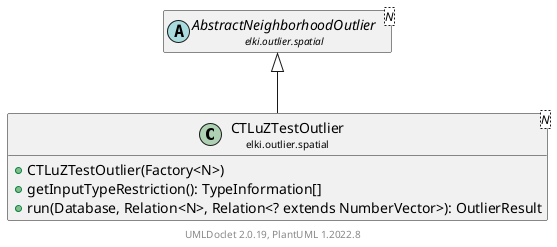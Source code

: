 @startuml
    remove .*\.(Instance|Par|Parameterizer|Factory)$
    set namespaceSeparator none
    hide empty fields
    hide empty methods

    class "<size:14>CTLuZTestOutlier\n<size:10>elki.outlier.spatial" as elki.outlier.spatial.CTLuZTestOutlier<N> [[CTLuZTestOutlier.html]] {
        +CTLuZTestOutlier(Factory<N>)
        +getInputTypeRestriction(): TypeInformation[]
        +run(Database, Relation<N>, Relation<? extends NumberVector>): OutlierResult
    }

    abstract class "<size:14>AbstractNeighborhoodOutlier\n<size:10>elki.outlier.spatial" as elki.outlier.spatial.AbstractNeighborhoodOutlier<N> [[AbstractNeighborhoodOutlier.html]]
    class "<size:14>CTLuZTestOutlier.Par\n<size:10>elki.outlier.spatial" as elki.outlier.spatial.CTLuZTestOutlier.Par<N>

    elki.outlier.spatial.AbstractNeighborhoodOutlier <|-- elki.outlier.spatial.CTLuZTestOutlier
    elki.outlier.spatial.CTLuZTestOutlier +-- elki.outlier.spatial.CTLuZTestOutlier.Par

    center footer UMLDoclet 2.0.19, PlantUML 1.2022.8
@enduml
